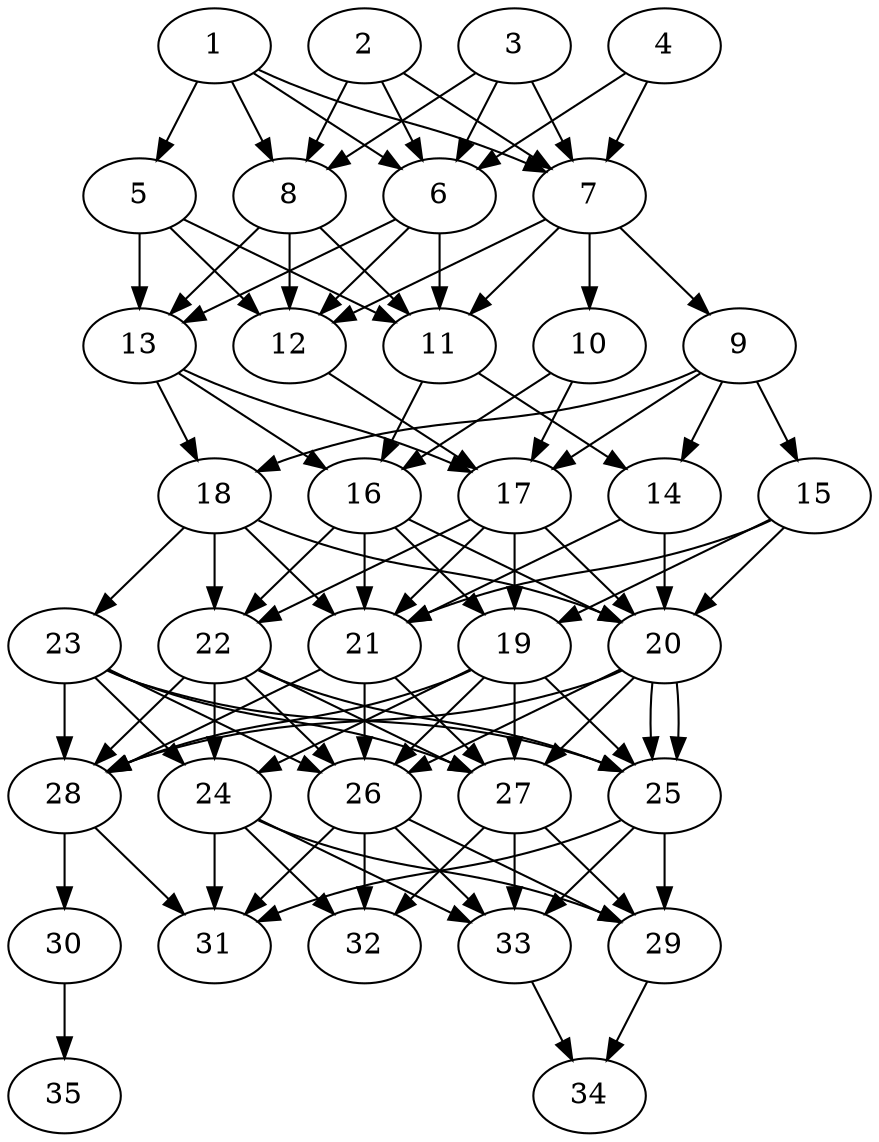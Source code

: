 // DAG automatically generated by daggen at Thu Oct  3 14:05:36 2019
// ./daggen --dot -n 35 --ccr 0.5 --fat 0.5 --regular 0.9 --density 0.9 --mindata 5242880 --maxdata 52428800 
digraph G {
  1 [size="38348800", alpha="0.01", expect_size="19174400"] 
  1 -> 5 [size ="19174400"]
  1 -> 6 [size ="19174400"]
  1 -> 7 [size ="19174400"]
  1 -> 8 [size ="19174400"]
  2 [size="67745792", alpha="0.05", expect_size="33872896"] 
  2 -> 6 [size ="33872896"]
  2 -> 7 [size ="33872896"]
  2 -> 8 [size ="33872896"]
  3 [size="63809536", alpha="0.10", expect_size="31904768"] 
  3 -> 6 [size ="31904768"]
  3 -> 7 [size ="31904768"]
  3 -> 8 [size ="31904768"]
  4 [size="47247360", alpha="0.14", expect_size="23623680"] 
  4 -> 6 [size ="23623680"]
  4 -> 7 [size ="23623680"]
  5 [size="69107712", alpha="0.14", expect_size="34553856"] 
  5 -> 11 [size ="34553856"]
  5 -> 12 [size ="34553856"]
  5 -> 13 [size ="34553856"]
  6 [size="74450944", alpha="0.01", expect_size="37225472"] 
  6 -> 11 [size ="37225472"]
  6 -> 12 [size ="37225472"]
  6 -> 13 [size ="37225472"]
  7 [size="65589248", alpha="0.03", expect_size="32794624"] 
  7 -> 9 [size ="32794624"]
  7 -> 10 [size ="32794624"]
  7 -> 11 [size ="32794624"]
  7 -> 12 [size ="32794624"]
  8 [size="28854272", alpha="0.05", expect_size="14427136"] 
  8 -> 11 [size ="14427136"]
  8 -> 12 [size ="14427136"]
  8 -> 13 [size ="14427136"]
  9 [size="31133696", alpha="0.00", expect_size="15566848"] 
  9 -> 14 [size ="15566848"]
  9 -> 15 [size ="15566848"]
  9 -> 17 [size ="15566848"]
  9 -> 18 [size ="15566848"]
  10 [size="95240192", alpha="0.11", expect_size="47620096"] 
  10 -> 16 [size ="47620096"]
  10 -> 17 [size ="47620096"]
  11 [size="77602816", alpha="0.06", expect_size="38801408"] 
  11 -> 14 [size ="38801408"]
  11 -> 16 [size ="38801408"]
  12 [size="83808256", alpha="0.14", expect_size="41904128"] 
  12 -> 17 [size ="41904128"]
  13 [size="13504512", alpha="0.07", expect_size="6752256"] 
  13 -> 16 [size ="6752256"]
  13 -> 17 [size ="6752256"]
  13 -> 18 [size ="6752256"]
  14 [size="61822976", alpha="0.04", expect_size="30911488"] 
  14 -> 20 [size ="30911488"]
  14 -> 21 [size ="30911488"]
  15 [size="34115584", alpha="0.02", expect_size="17057792"] 
  15 -> 19 [size ="17057792"]
  15 -> 20 [size ="17057792"]
  15 -> 21 [size ="17057792"]
  16 [size="100225024", alpha="0.09", expect_size="50112512"] 
  16 -> 19 [size ="50112512"]
  16 -> 20 [size ="50112512"]
  16 -> 21 [size ="50112512"]
  16 -> 22 [size ="50112512"]
  17 [size="104413184", alpha="0.13", expect_size="52206592"] 
  17 -> 19 [size ="52206592"]
  17 -> 20 [size ="52206592"]
  17 -> 21 [size ="52206592"]
  17 -> 22 [size ="52206592"]
  18 [size="22665216", alpha="0.19", expect_size="11332608"] 
  18 -> 20 [size ="11332608"]
  18 -> 21 [size ="11332608"]
  18 -> 22 [size ="11332608"]
  18 -> 23 [size ="11332608"]
  19 [size="44990464", alpha="0.18", expect_size="22495232"] 
  19 -> 24 [size ="22495232"]
  19 -> 25 [size ="22495232"]
  19 -> 26 [size ="22495232"]
  19 -> 27 [size ="22495232"]
  19 -> 28 [size ="22495232"]
  20 [size="45459456", alpha="0.09", expect_size="22729728"] 
  20 -> 25 [size ="22729728"]
  20 -> 25 [size ="22729728"]
  20 -> 26 [size ="22729728"]
  20 -> 27 [size ="22729728"]
  20 -> 28 [size ="22729728"]
  21 [size="99276800", alpha="0.06", expect_size="49638400"] 
  21 -> 26 [size ="49638400"]
  21 -> 27 [size ="49638400"]
  21 -> 28 [size ="49638400"]
  22 [size="32086016", alpha="0.15", expect_size="16043008"] 
  22 -> 24 [size ="16043008"]
  22 -> 25 [size ="16043008"]
  22 -> 26 [size ="16043008"]
  22 -> 27 [size ="16043008"]
  22 -> 28 [size ="16043008"]
  23 [size="97120256", alpha="0.15", expect_size="48560128"] 
  23 -> 24 [size ="48560128"]
  23 -> 25 [size ="48560128"]
  23 -> 26 [size ="48560128"]
  23 -> 27 [size ="48560128"]
  23 -> 28 [size ="48560128"]
  24 [size="33527808", alpha="0.04", expect_size="16763904"] 
  24 -> 29 [size ="16763904"]
  24 -> 31 [size ="16763904"]
  24 -> 32 [size ="16763904"]
  24 -> 33 [size ="16763904"]
  25 [size="52924416", alpha="0.04", expect_size="26462208"] 
  25 -> 29 [size ="26462208"]
  25 -> 31 [size ="26462208"]
  25 -> 33 [size ="26462208"]
  26 [size="62119936", alpha="0.19", expect_size="31059968"] 
  26 -> 29 [size ="31059968"]
  26 -> 31 [size ="31059968"]
  26 -> 32 [size ="31059968"]
  26 -> 33 [size ="31059968"]
  27 [size="103022592", alpha="0.04", expect_size="51511296"] 
  27 -> 29 [size ="51511296"]
  27 -> 32 [size ="51511296"]
  27 -> 33 [size ="51511296"]
  28 [size="71094272", alpha="0.14", expect_size="35547136"] 
  28 -> 30 [size ="35547136"]
  28 -> 31 [size ="35547136"]
  29 [size="65900544", alpha="0.08", expect_size="32950272"] 
  29 -> 34 [size ="32950272"]
  30 [size="55404544", alpha="0.01", expect_size="27702272"] 
  30 -> 35 [size ="27702272"]
  31 [size="97280000", alpha="0.07", expect_size="48640000"] 
  32 [size="30646272", alpha="0.09", expect_size="15323136"] 
  33 [size="101509120", alpha="0.11", expect_size="50754560"] 
  33 -> 34 [size ="50754560"]
  34 [size="80076800", alpha="0.05", expect_size="40038400"] 
  35 [size="97486848", alpha="0.03", expect_size="48743424"] 
}
